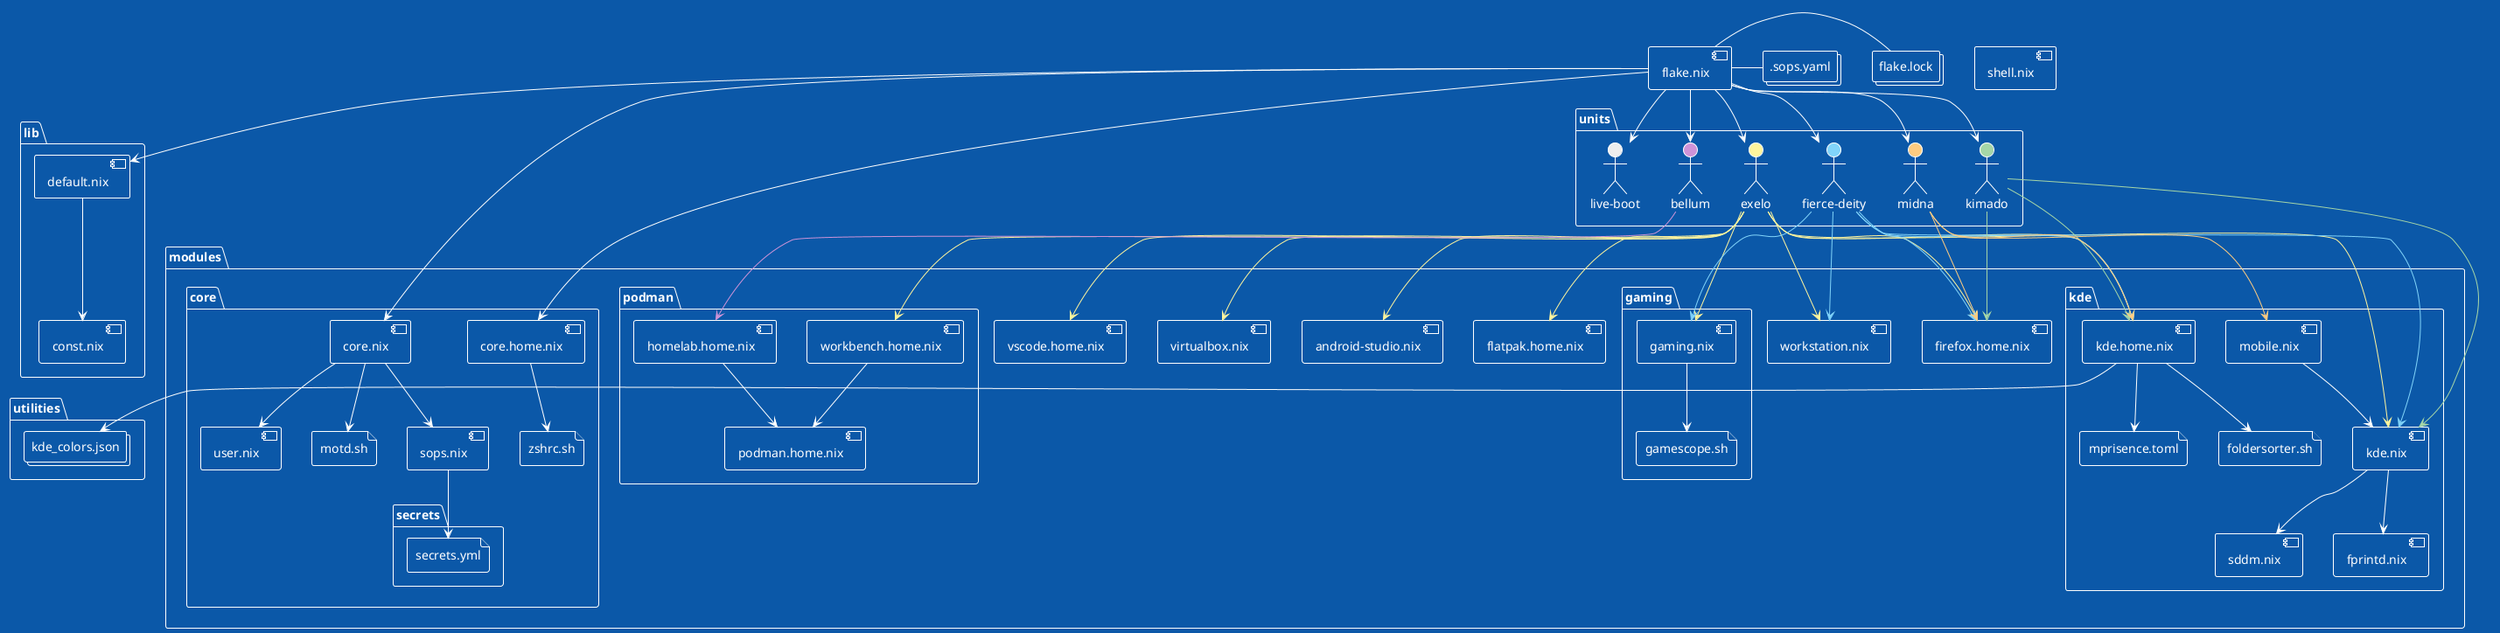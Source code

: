 @startuml inventory
!theme amiga
folder "units" {
actor "exelo" as 946f41d7a0edfc2e0c01ee5a09a8c817 #FFF59D
actor "fierce-deity" as c4bab5bd2a813b4140b129fe0e3fb658 #81D4FA
actor "live-boot" as c7d5751343a9ead629f775ba9b9af9cf #EEEEEE
actor "kimado" as 1396d7d4092f9152f5759496564121cd #A5D6A7
actor "bellum" as 20a158b77d6ce48a8335b7e769c66846 #CE93D8
actor "midna" as 63f8d8e44685a13b538d30e2a0812668 #FFCC80
}
component "flake.nix" as 3cfc5eb99249add5b61f5348132a1e77
folder "lib" {
   component "const.nix" as 42685639631220987acd22a87135e57c
   component "default.nix" as 68e512ab9f77fd39f3722c23b9768434
}
collections ".sops.yaml" as 91f6f5e8b87d05d919871a4550a6fc38
component "shell.nix" as 97c7e481026e36daa7b31230c6c6aadc
folder "utilities" {
   collections "kde_colors.json" as 31b20c96119be911606aa1b692b28ba5
}
folder "modules" {
   folder "gaming" {
      file "gamescope.sh" as 07bb30b5069aacb10b5677e227bfbeb4
      component "gaming.nix" as cc648f4643baab83856cbb1aee4c03ef
   }
   component "vscode.home.nix" as 26e1d38b688c4a1832d0935e5d29e980
   folder "core" {
      component "user.nix" as e48a789aa9c3b1358cf051feee2e878a
      component "core.home.nix" as d418baa43b11df0205fd0d8001cf7901
      file "zshrc.sh" as 7eb8b1eccd344747a8b685427d1c8d47
      file "motd.sh" as c82c7c2583c0b9ccbee6e5f55451c0f6
      folder "secrets" {
         file "secrets.yml" as fedff914d02561f998eabdacb5cefebd
      }
      component "core.nix" as 6aafb3be03e9429fda102521e26edd7b
      component "sops.nix" as 20147c29130fca277ea17de5d4ba1678
   }
   component "flatpak.home.nix" as 6a6caf7642ae4a75b6d8c64ecf6400b9
   component "android-studio.nix" as a8adb1966bc91fc715175dff4a1585e7
   component "firefox.home.nix" as 38cffe16d01eb2da09feac707c1aaa76
   folder "kde" {
      component "fprintd.nix" as 0fb371a9afb97f3c276f57e82617e12d
      component "sddm.nix" as 5ebad3bd91a08cf55c56e207db927f8e
      component "mobile.nix" as 8d2c80d6e09dc0fe9680025161c2f7f7
      file "mprisence.toml" as c06534725a754fe4d7ad45cfb2b422e9
      component "kde.nix" as 33998a49668889da1de8827630f29048
      component "kde.home.nix" as 34f24b42df06d195232b3481cc71827b
      file "foldersorter.sh" as ad183a934b3ffac1938f0162d6a8a65b
   }
   component "virtualbox.nix" as f7eeddc94c5ed65950560d6b5663fd1f
   component "workstation.nix" as 5a0152e173cf79e753b825a5923741a1
   folder "podman" {
      component "podman.home.nix" as dcbc3ce626c4baff59d73eac162ff6c2
      component "homelab.home.nix" as 0413db864cd167d08bd86e74c14f26a4
      component "workbench.home.nix" as d5572bc49194fd8103bc4b027c081b12
   }
}
collections "flake.lock" as acf05e6b4d5a2b6e0e87b24127cf384a
946f41d7a0edfc2e0c01ee5a09a8c817 -[#FFF59D]-> 33998a49668889da1de8827630f29048
946f41d7a0edfc2e0c01ee5a09a8c817 -[#FFF59D]-> 5a0152e173cf79e753b825a5923741a1
946f41d7a0edfc2e0c01ee5a09a8c817 -[#FFF59D]-> a8adb1966bc91fc715175dff4a1585e7
946f41d7a0edfc2e0c01ee5a09a8c817 -[#FFF59D]-> cc648f4643baab83856cbb1aee4c03ef
946f41d7a0edfc2e0c01ee5a09a8c817 -[#FFF59D]-> f7eeddc94c5ed65950560d6b5663fd1f
946f41d7a0edfc2e0c01ee5a09a8c817 -[#FFF59D]-> 34f24b42df06d195232b3481cc71827b
946f41d7a0edfc2e0c01ee5a09a8c817 -[#FFF59D]-> 26e1d38b688c4a1832d0935e5d29e980
946f41d7a0edfc2e0c01ee5a09a8c817 -[#FFF59D]-> 6a6caf7642ae4a75b6d8c64ecf6400b9
946f41d7a0edfc2e0c01ee5a09a8c817 -[#FFF59D]-> 38cffe16d01eb2da09feac707c1aaa76
946f41d7a0edfc2e0c01ee5a09a8c817 -[#FFF59D]-> d5572bc49194fd8103bc4b027c081b12
c4bab5bd2a813b4140b129fe0e3fb658 -[#81D4FA]-> 33998a49668889da1de8827630f29048
c4bab5bd2a813b4140b129fe0e3fb658 -[#81D4FA]-> cc648f4643baab83856cbb1aee4c03ef
c4bab5bd2a813b4140b129fe0e3fb658 -[#81D4FA]-> 5a0152e173cf79e753b825a5923741a1
c4bab5bd2a813b4140b129fe0e3fb658 -[#81D4FA]-> 34f24b42df06d195232b3481cc71827b
c4bab5bd2a813b4140b129fe0e3fb658 -[#81D4FA]-> 38cffe16d01eb2da09feac707c1aaa76
1396d7d4092f9152f5759496564121cd -[#A5D6A7]-> 33998a49668889da1de8827630f29048
1396d7d4092f9152f5759496564121cd -[#A5D6A7]-> 34f24b42df06d195232b3481cc71827b
1396d7d4092f9152f5759496564121cd -[#A5D6A7]-> 38cffe16d01eb2da09feac707c1aaa76
20a158b77d6ce48a8335b7e769c66846 -[#CE93D8]-> 0413db864cd167d08bd86e74c14f26a4
63f8d8e44685a13b538d30e2a0812668 -[#FFCC80]-> 8d2c80d6e09dc0fe9680025161c2f7f7
63f8d8e44685a13b538d30e2a0812668 -[#FFCC80]-> 34f24b42df06d195232b3481cc71827b
63f8d8e44685a13b538d30e2a0812668 -[#FFCC80]-> 38cffe16d01eb2da09feac707c1aaa76
3cfc5eb99249add5b61f5348132a1e77 --> 68e512ab9f77fd39f3722c23b9768434
3cfc5eb99249add5b61f5348132a1e77 --> d418baa43b11df0205fd0d8001cf7901
3cfc5eb99249add5b61f5348132a1e77 --> 946f41d7a0edfc2e0c01ee5a09a8c817
3cfc5eb99249add5b61f5348132a1e77 --> c4bab5bd2a813b4140b129fe0e3fb658
3cfc5eb99249add5b61f5348132a1e77 --> c7d5751343a9ead629f775ba9b9af9cf
3cfc5eb99249add5b61f5348132a1e77 --> 1396d7d4092f9152f5759496564121cd
3cfc5eb99249add5b61f5348132a1e77 --> 20a158b77d6ce48a8335b7e769c66846
3cfc5eb99249add5b61f5348132a1e77 --> 63f8d8e44685a13b538d30e2a0812668
3cfc5eb99249add5b61f5348132a1e77 --> 6aafb3be03e9429fda102521e26edd7b
68e512ab9f77fd39f3722c23b9768434 --> 42685639631220987acd22a87135e57c
cc648f4643baab83856cbb1aee4c03ef --> 07bb30b5069aacb10b5677e227bfbeb4
d418baa43b11df0205fd0d8001cf7901 --> 7eb8b1eccd344747a8b685427d1c8d47
6aafb3be03e9429fda102521e26edd7b --> c82c7c2583c0b9ccbee6e5f55451c0f6
6aafb3be03e9429fda102521e26edd7b --> e48a789aa9c3b1358cf051feee2e878a
6aafb3be03e9429fda102521e26edd7b --> 20147c29130fca277ea17de5d4ba1678
20147c29130fca277ea17de5d4ba1678 --> fedff914d02561f998eabdacb5cefebd
8d2c80d6e09dc0fe9680025161c2f7f7 --> 33998a49668889da1de8827630f29048
33998a49668889da1de8827630f29048 --> 5ebad3bd91a08cf55c56e207db927f8e
33998a49668889da1de8827630f29048 --> 0fb371a9afb97f3c276f57e82617e12d
34f24b42df06d195232b3481cc71827b --> 31b20c96119be911606aa1b692b28ba5
34f24b42df06d195232b3481cc71827b --> ad183a934b3ffac1938f0162d6a8a65b
34f24b42df06d195232b3481cc71827b --> c06534725a754fe4d7ad45cfb2b422e9
0413db864cd167d08bd86e74c14f26a4 --> dcbc3ce626c4baff59d73eac162ff6c2
d5572bc49194fd8103bc4b027c081b12 --> dcbc3ce626c4baff59d73eac162ff6c2
3cfc5eb99249add5b61f5348132a1e77 - acf05e6b4d5a2b6e0e87b24127cf384a
3cfc5eb99249add5b61f5348132a1e77 - 91f6f5e8b87d05d919871a4550a6fc38
@enduml
